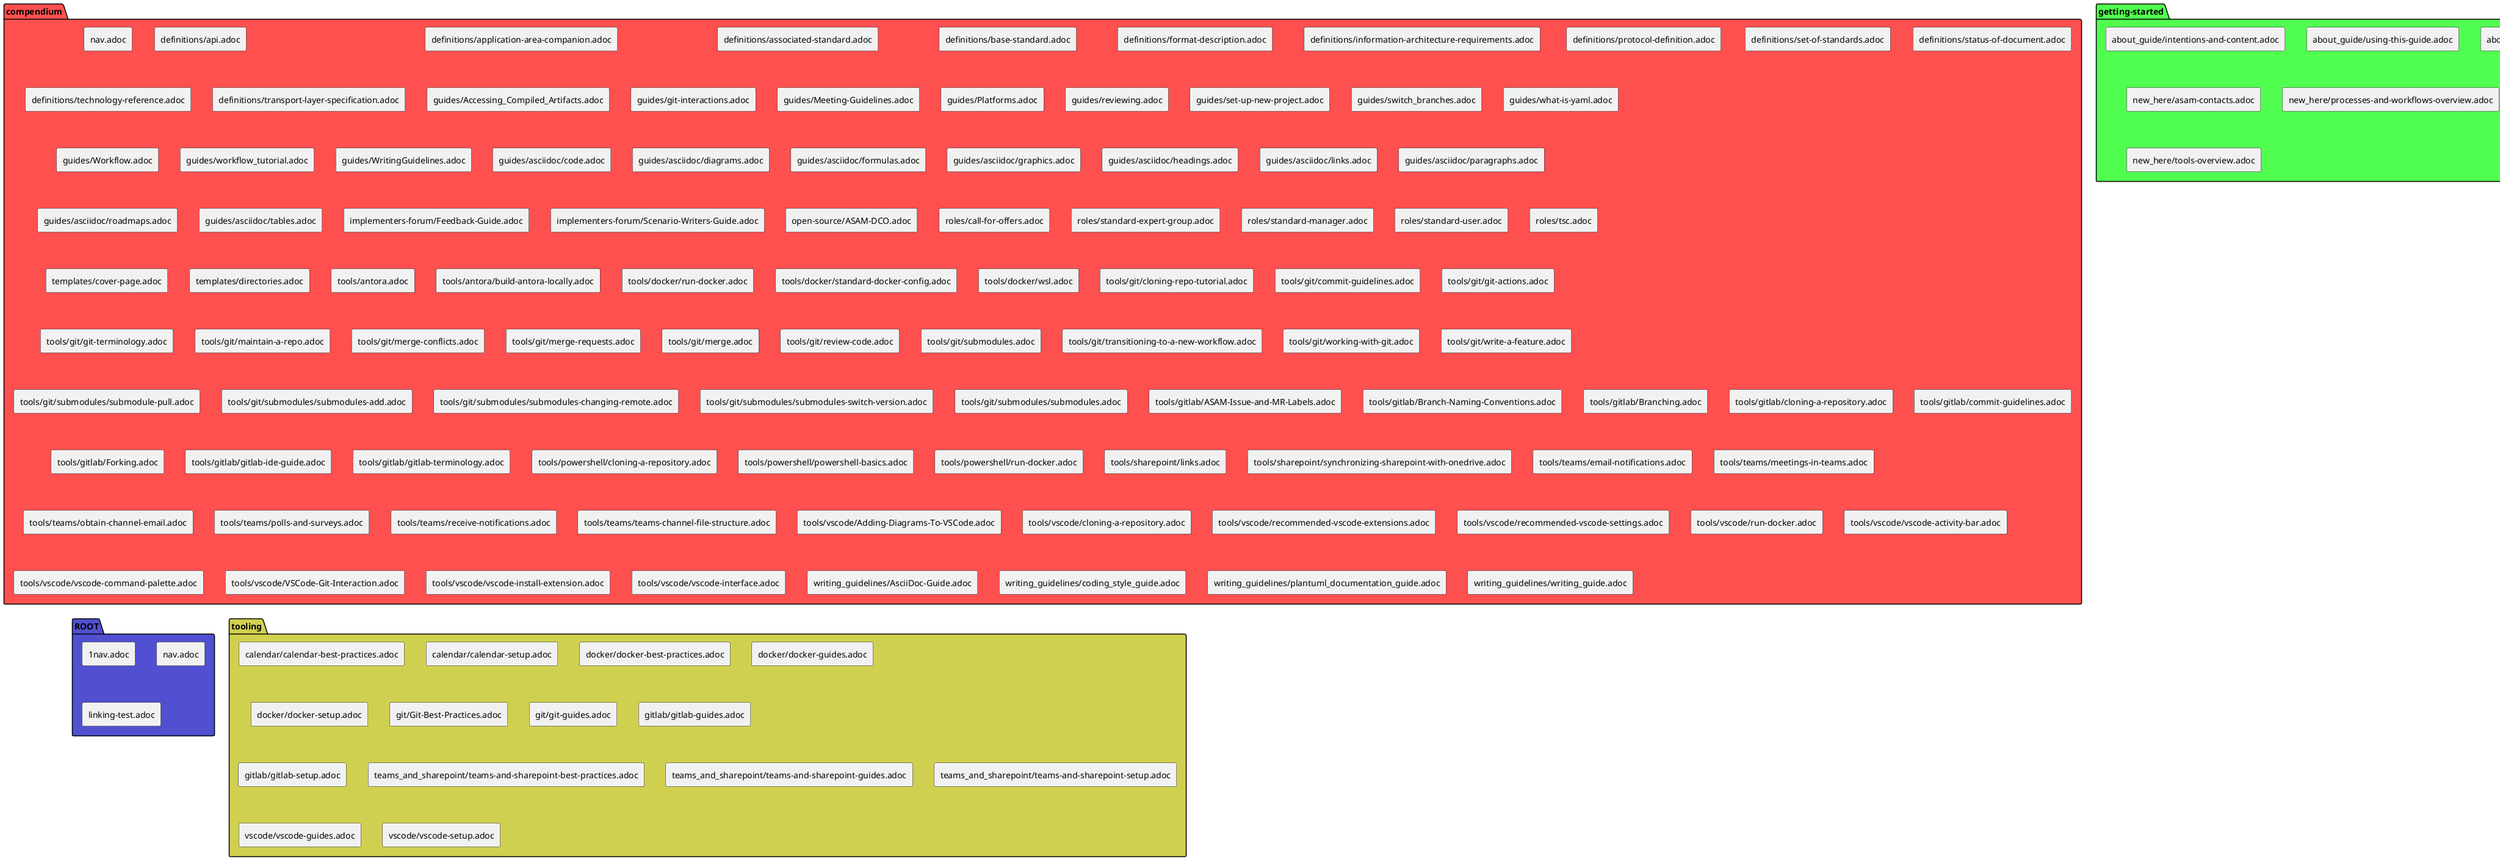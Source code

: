 @startuml
package compendium #ff5050 {
rectangle "nav.adoc" as f0_1
rectangle "definitions/api.adoc" as f0_4
rectangle "definitions/application-area-companion.adoc" as f0_5
rectangle "definitions/associated-standard.adoc" as f0_6
rectangle "definitions/base-standard.adoc" as f0_7
rectangle "definitions/format-description.adoc" as f0_8
rectangle "definitions/information-architecture-requirements.adoc" as f0_9
rectangle "definitions/protocol-definition.adoc" as f0_10
rectangle "definitions/set-of-standards.adoc" as f0_11
rectangle "definitions/status-of-document.adoc" as f0_12
rectangle "definitions/technology-reference.adoc" as f0_13
rectangle "definitions/transport-layer-specification.adoc" as f0_14
rectangle "guides/Accessing_Compiled_Artifacts.adoc" as f0_15
rectangle "guides/git-interactions.adoc" as f0_17
rectangle "guides/Meeting-Guidelines.adoc" as f0_18
rectangle "guides/Platforms.adoc" as f0_19
rectangle "guides/reviewing.adoc" as f0_20
rectangle "guides/set-up-new-project.adoc" as f0_21
rectangle "guides/switch_branches.adoc" as f0_22
rectangle "guides/what-is-yaml.adoc" as f0_23
rectangle "guides/Workflow.adoc" as f0_24
rectangle "guides/workflow_tutorial.adoc" as f0_25
rectangle "guides/WritingGuidelines.adoc" as f0_26
rectangle "guides/asciidoc/code.adoc" as f0_27
rectangle "guides/asciidoc/diagrams.adoc" as f0_28
rectangle "guides/asciidoc/formulas.adoc" as f0_29
rectangle "guides/asciidoc/graphics.adoc" as f0_30
rectangle "guides/asciidoc/headings.adoc" as f0_31
rectangle "guides/asciidoc/links.adoc" as f0_32
rectangle "guides/asciidoc/paragraphs.adoc" as f0_33
rectangle "guides/asciidoc/roadmaps.adoc" as f0_34
rectangle "guides/asciidoc/tables.adoc" as f0_35
rectangle "implementers-forum/Feedback-Guide.adoc" as f0_36
rectangle "implementers-forum/Scenario-Writers-Guide.adoc" as f0_37
rectangle "open-source/ASAM-DCO.adoc" as f0_38
rectangle "roles/call-for-offers.adoc" as f0_39
rectangle "roles/standard-expert-group.adoc" as f0_40
rectangle "roles/standard-manager.adoc" as f0_41
rectangle "roles/standard-user.adoc" as f0_42
rectangle "roles/tsc.adoc" as f0_43
rectangle "templates/cover-page.adoc" as f0_44
rectangle "templates/directories.adoc" as f0_45
rectangle "tools/antora.adoc" as f0_46
rectangle "tools/antora/build-antora-locally.adoc" as f0_47
rectangle "tools/docker/run-docker.adoc" as f0_49
rectangle "tools/docker/standard-docker-config.adoc" as f0_50
rectangle "tools/docker/wsl.adoc" as f0_51
rectangle "tools/git/cloning-repo-tutorial.adoc" as f0_52
rectangle "tools/git/commit-guidelines.adoc" as f0_53
rectangle "tools/git/git-actions.adoc" as f0_54
rectangle "tools/git/git-terminology.adoc" as f0_55
rectangle "tools/git/maintain-a-repo.adoc" as f0_56
rectangle "tools/git/merge-conflicts.adoc" as f0_57
rectangle "tools/git/merge-requests.adoc" as f0_58
rectangle "tools/git/merge.adoc" as f0_59
rectangle "tools/git/review-code.adoc" as f0_60
rectangle "tools/git/submodules.adoc" as f0_61
rectangle "tools/git/transitioning-to-a-new-workflow.adoc" as f0_62
rectangle "tools/git/working-with-git.adoc" as f0_63
rectangle "tools/git/write-a-feature.adoc" as f0_64
rectangle "tools/git/submodules/submodule-pull.adoc" as f0_65
rectangle "tools/git/submodules/submodules-add.adoc" as f0_66
rectangle "tools/git/submodules/submodules-changing-remote.adoc" as f0_67
rectangle "tools/git/submodules/submodules-switch-version.adoc" as f0_68
rectangle "tools/git/submodules/submodules.adoc" as f0_69
rectangle "tools/gitlab/ASAM-Issue-and-MR-Labels.adoc" as f0_70
rectangle "tools/gitlab/Branch-Naming-Conventions.adoc" as f0_71
rectangle "tools/gitlab/Branching.adoc" as f0_72
rectangle "tools/gitlab/cloning-a-repository.adoc" as f0_73
rectangle "tools/gitlab/commit-guidelines.adoc" as f0_74
rectangle "tools/gitlab/Forking.adoc" as f0_75
rectangle "tools/gitlab/gitlab-ide-guide.adoc" as f0_76
rectangle "tools/gitlab/gitlab-terminology.adoc" as f0_77
rectangle "tools/powershell/cloning-a-repository.adoc" as f0_78
rectangle "tools/powershell/powershell-basics.adoc" as f0_79
rectangle "tools/powershell/run-docker.adoc" as f0_80
rectangle "tools/sharepoint/links.adoc" as f0_81
rectangle "tools/sharepoint/synchronizing-sharepoint-with-onedrive.adoc" as f0_82
rectangle "tools/teams/email-notifications.adoc" as f0_83
rectangle "tools/teams/meetings-in-teams.adoc" as f0_84
rectangle "tools/teams/obtain-channel-email.adoc" as f0_85
rectangle "tools/teams/polls-and-surveys.adoc" as f0_86
rectangle "tools/teams/receive-notifications.adoc" as f0_87
rectangle "tools/teams/teams-channel-file-structure.adoc" as f0_88
rectangle "tools/vscode/Adding-Diagrams-To-VSCode.adoc" as f0_89
rectangle "tools/vscode/cloning-a-repository.adoc" as f0_90
rectangle "tools/vscode/recommended-vscode-extensions.adoc" as f0_91
rectangle "tools/vscode/recommended-vscode-settings.adoc" as f0_92
rectangle "tools/vscode/run-docker.adoc" as f0_93
rectangle "tools/vscode/vscode-activity-bar.adoc" as f0_94
rectangle "tools/vscode/vscode-command-palette.adoc" as f0_95
rectangle "tools/vscode/VSCode-Git-Interaction.adoc" as f0_96
rectangle "tools/vscode/vscode-install-extension.adoc" as f0_97
rectangle "tools/vscode/vscode-interface.adoc" as f0_98
rectangle "writing_guidelines/AsciiDoc-Guide.adoc" as f0_99
rectangle "writing_guidelines/coding_style_guide.adoc" as f0_100
rectangle "writing_guidelines/plantuml_documentation_guide.adoc" as f0_101
rectangle "writing_guidelines/writing_guide.adoc" as f0_102
}
package getting-started #50ff50 {
rectangle "about_guide/intentions-and-content.adoc" as f2_5
rectangle "about_guide/using-this-guide.adoc" as f2_6
rectangle "about_guide/working-on-the-guide.adoc" as f2_7
rectangle "new_here/asam-contacts.adoc" as f2_8
rectangle "new_here/processes-and-workflows-overview.adoc" as f2_11
rectangle "new_here/roles-overview.adoc" as f2_12
rectangle "new_here/tools-overview.adoc" as f2_13
}
package project-guide #ffff50 {
rectangle "macros/macro-pages.adoc" as f3_14
rectangle "macros/macro-reference.adoc" as f3_15
rectangle "macros/macro-related.adoc" as f3_16
}
package ROOT #5050d0 {
rectangle "1nav.adoc" as f5_1
rectangle "nav.adoc" as f5_2
rectangle "linking-test.adoc" as f5_4
}
package tooling #d0d050 {
rectangle "calendar/calendar-best-practices.adoc" as f7_11
rectangle "calendar/calendar-setup.adoc" as f7_12
rectangle "docker/docker-best-practices.adoc" as f7_13
rectangle "docker/docker-guides.adoc" as f7_14
rectangle "docker/docker-setup.adoc" as f7_15
rectangle "git/Git-Best-Practices.adoc" as f7_17
rectangle "git/git-guides.adoc" as f7_18
rectangle "gitlab/gitlab-guides.adoc" as f7_20
rectangle "gitlab/gitlab-setup.adoc" as f7_21
rectangle "teams_and_sharepoint/teams-and-sharepoint-best-practices.adoc" as f7_22
rectangle "teams_and_sharepoint/teams-and-sharepoint-guides.adoc" as f7_23
rectangle "teams_and_sharepoint/teams-and-sharepoint-setup.adoc" as f7_24
rectangle "vscode/vscode-guides.adoc" as f7_25
rectangle "vscode/vscode-setup.adoc" as f7_26
}


@enduml